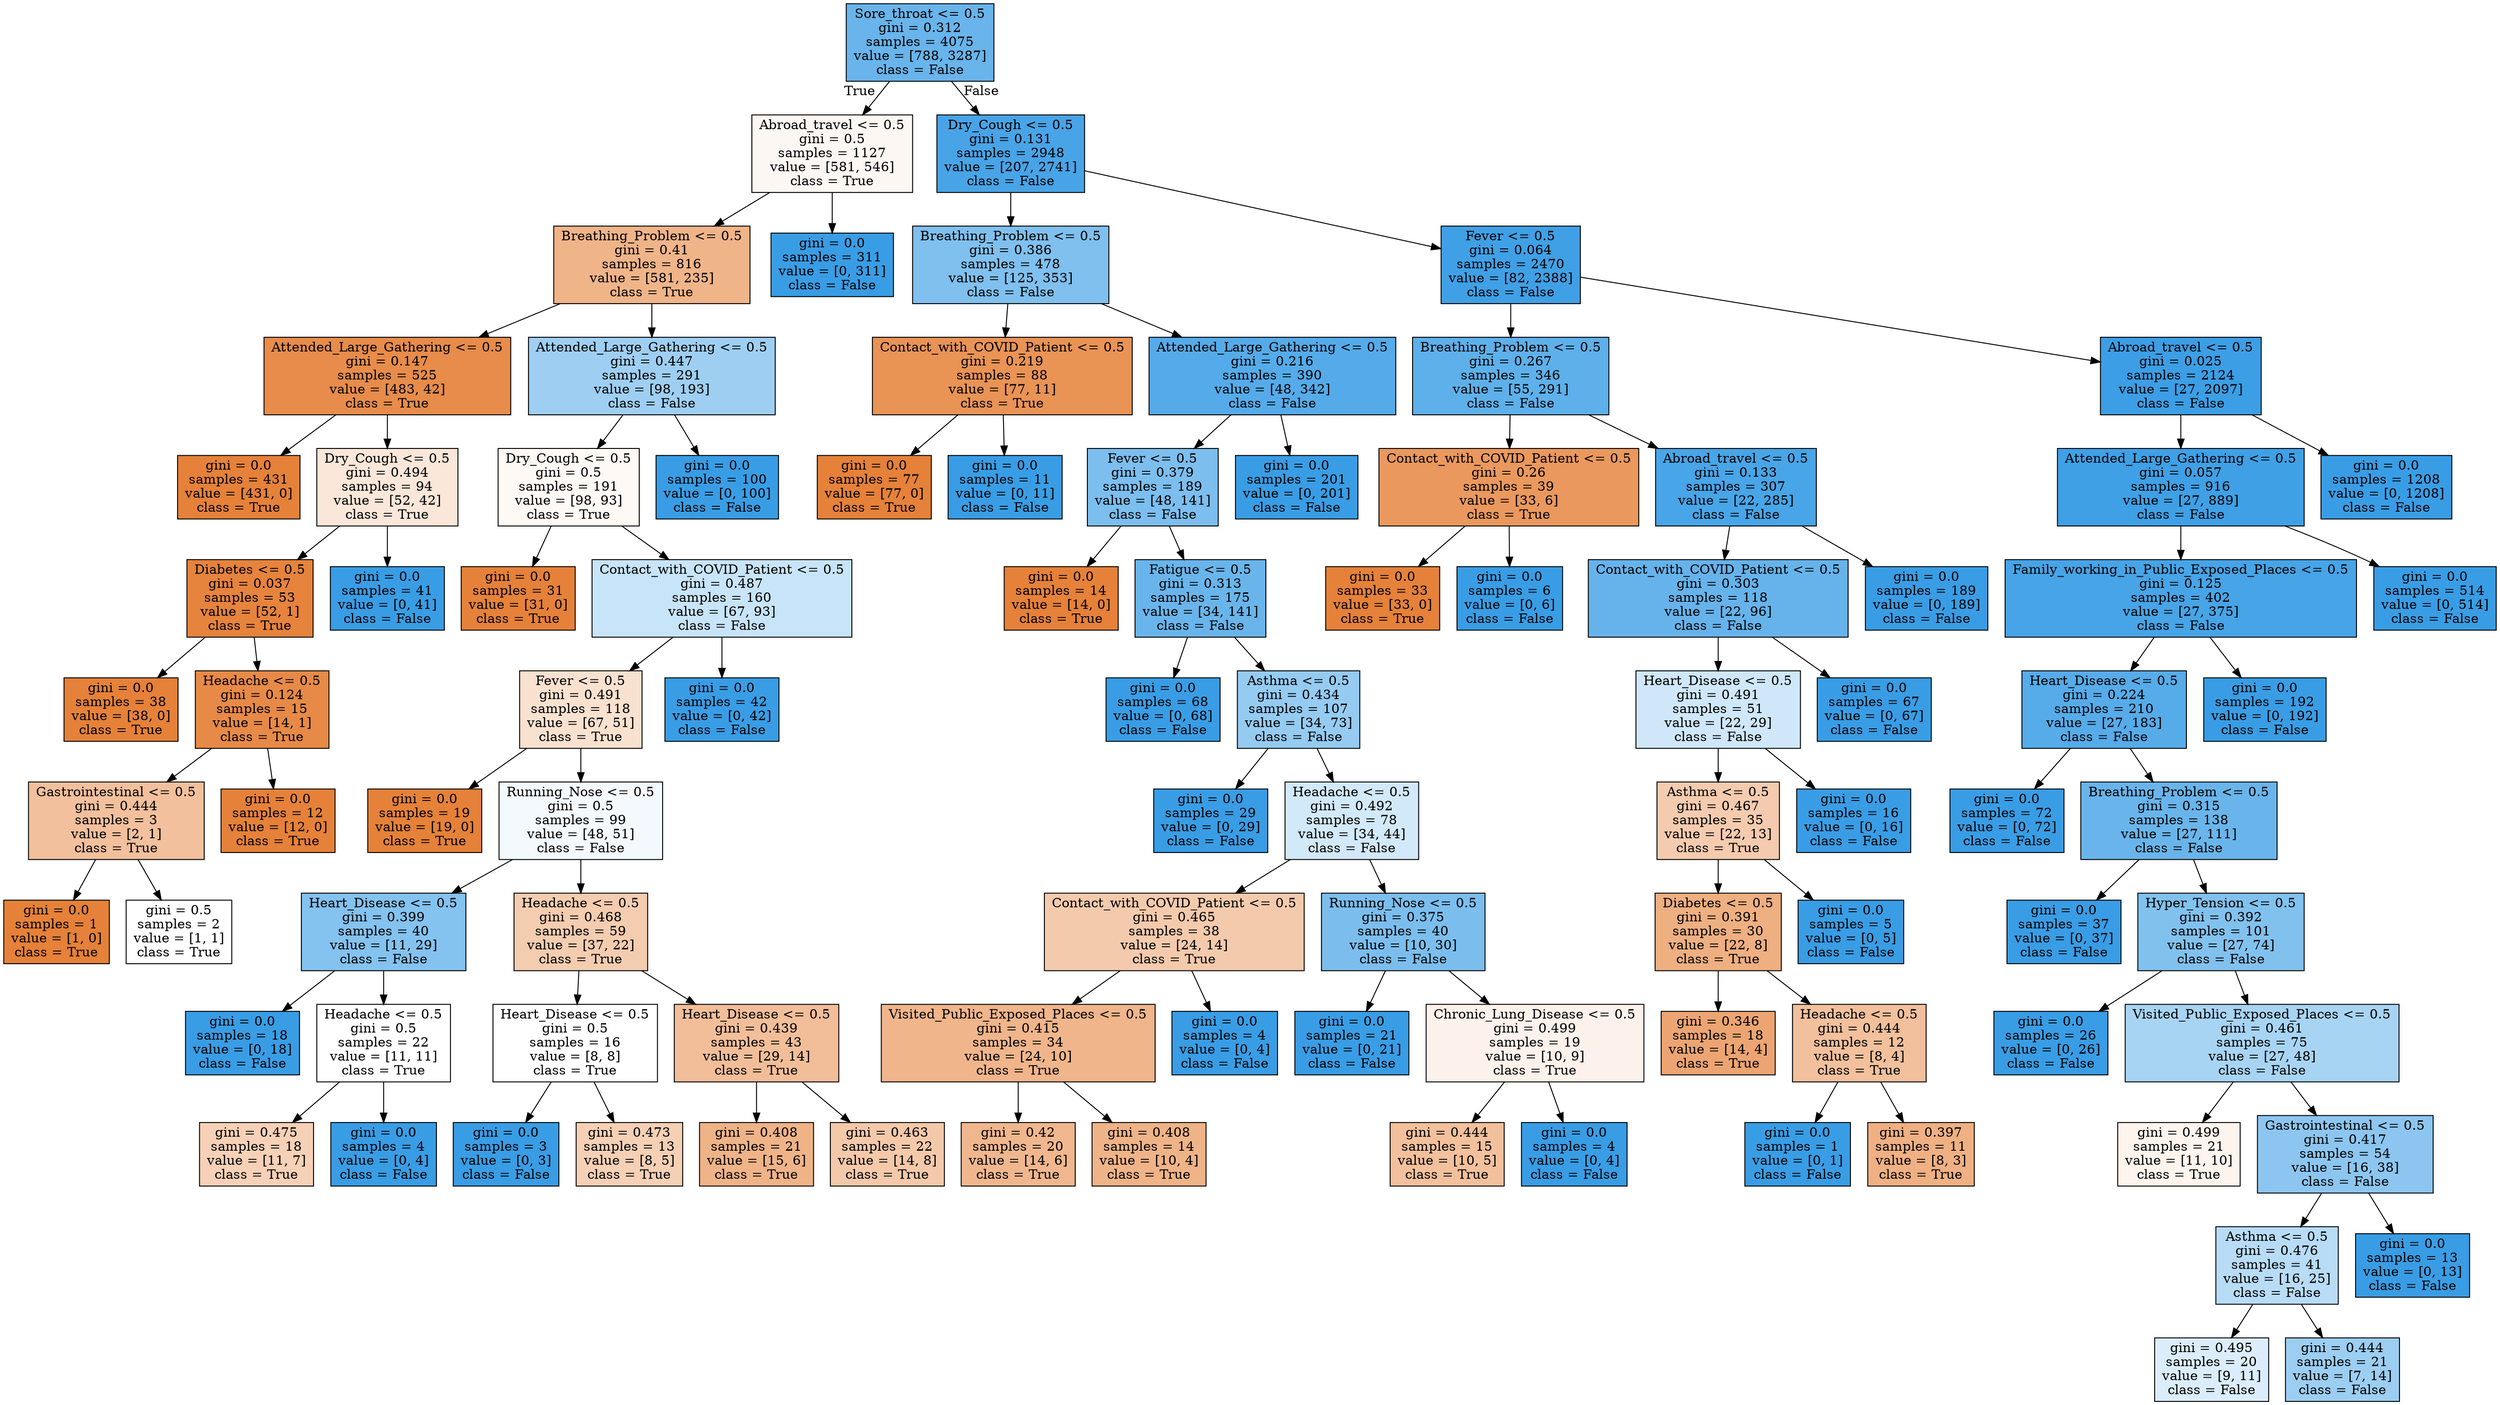 digraph Tree {
node [shape=box, style="filled", color="black"] ;
0 [label="Sore_throat <= 0.5\ngini = 0.312\nsamples = 4075\nvalue = [788, 3287]\nclass = False", fillcolor="#68b4eb"] ;
1 [label="Abroad_travel <= 0.5\ngini = 0.5\nsamples = 1127\nvalue = [581, 546]\nclass = True", fillcolor="#fdf7f3"] ;
0 -> 1 [labeldistance=2.5, labelangle=45, headlabel="True"] ;
2 [label="Breathing_Problem <= 0.5\ngini = 0.41\nsamples = 816\nvalue = [581, 235]\nclass = True", fillcolor="#f0b489"] ;
1 -> 2 ;
3 [label="Attended_Large_Gathering <= 0.5\ngini = 0.147\nsamples = 525\nvalue = [483, 42]\nclass = True", fillcolor="#e78c4a"] ;
2 -> 3 ;
4 [label="gini = 0.0\nsamples = 431\nvalue = [431, 0]\nclass = True", fillcolor="#e58139"] ;
3 -> 4 ;
5 [label="Dry_Cough <= 0.5\ngini = 0.494\nsamples = 94\nvalue = [52, 42]\nclass = True", fillcolor="#fae7d9"] ;
3 -> 5 ;
6 [label="Diabetes <= 0.5\ngini = 0.037\nsamples = 53\nvalue = [52, 1]\nclass = True", fillcolor="#e6833d"] ;
5 -> 6 ;
7 [label="gini = 0.0\nsamples = 38\nvalue = [38, 0]\nclass = True", fillcolor="#e58139"] ;
6 -> 7 ;
8 [label="Headache <= 0.5\ngini = 0.124\nsamples = 15\nvalue = [14, 1]\nclass = True", fillcolor="#e78a47"] ;
6 -> 8 ;
9 [label="Gastrointestinal <= 0.5\ngini = 0.444\nsamples = 3\nvalue = [2, 1]\nclass = True", fillcolor="#f2c09c"] ;
8 -> 9 ;
10 [label="gini = 0.0\nsamples = 1\nvalue = [1, 0]\nclass = True", fillcolor="#e58139"] ;
9 -> 10 ;
11 [label="gini = 0.5\nsamples = 2\nvalue = [1, 1]\nclass = True", fillcolor="#ffffff"] ;
9 -> 11 ;
12 [label="gini = 0.0\nsamples = 12\nvalue = [12, 0]\nclass = True", fillcolor="#e58139"] ;
8 -> 12 ;
13 [label="gini = 0.0\nsamples = 41\nvalue = [0, 41]\nclass = False", fillcolor="#399de5"] ;
5 -> 13 ;
14 [label="Attended_Large_Gathering <= 0.5\ngini = 0.447\nsamples = 291\nvalue = [98, 193]\nclass = False", fillcolor="#9ecff2"] ;
2 -> 14 ;
15 [label="Dry_Cough <= 0.5\ngini = 0.5\nsamples = 191\nvalue = [98, 93]\nclass = True", fillcolor="#fef9f5"] ;
14 -> 15 ;
16 [label="gini = 0.0\nsamples = 31\nvalue = [31, 0]\nclass = True", fillcolor="#e58139"] ;
15 -> 16 ;
17 [label="Contact_with_COVID_Patient <= 0.5\ngini = 0.487\nsamples = 160\nvalue = [67, 93]\nclass = False", fillcolor="#c8e4f8"] ;
15 -> 17 ;
18 [label="Fever <= 0.5\ngini = 0.491\nsamples = 118\nvalue = [67, 51]\nclass = True", fillcolor="#f9e1d0"] ;
17 -> 18 ;
19 [label="gini = 0.0\nsamples = 19\nvalue = [19, 0]\nclass = True", fillcolor="#e58139"] ;
18 -> 19 ;
20 [label="Running_Nose <= 0.5\ngini = 0.5\nsamples = 99\nvalue = [48, 51]\nclass = False", fillcolor="#f3f9fd"] ;
18 -> 20 ;
21 [label="Heart_Disease <= 0.5\ngini = 0.399\nsamples = 40\nvalue = [11, 29]\nclass = False", fillcolor="#84c2ef"] ;
20 -> 21 ;
22 [label="gini = 0.0\nsamples = 18\nvalue = [0, 18]\nclass = False", fillcolor="#399de5"] ;
21 -> 22 ;
23 [label="Headache <= 0.5\ngini = 0.5\nsamples = 22\nvalue = [11, 11]\nclass = True", fillcolor="#ffffff"] ;
21 -> 23 ;
24 [label="gini = 0.475\nsamples = 18\nvalue = [11, 7]\nclass = True", fillcolor="#f6d1b7"] ;
23 -> 24 ;
25 [label="gini = 0.0\nsamples = 4\nvalue = [0, 4]\nclass = False", fillcolor="#399de5"] ;
23 -> 25 ;
26 [label="Headache <= 0.5\ngini = 0.468\nsamples = 59\nvalue = [37, 22]\nclass = True", fillcolor="#f4ccaf"] ;
20 -> 26 ;
27 [label="Heart_Disease <= 0.5\ngini = 0.5\nsamples = 16\nvalue = [8, 8]\nclass = True", fillcolor="#ffffff"] ;
26 -> 27 ;
28 [label="gini = 0.0\nsamples = 3\nvalue = [0, 3]\nclass = False", fillcolor="#399de5"] ;
27 -> 28 ;
29 [label="gini = 0.473\nsamples = 13\nvalue = [8, 5]\nclass = True", fillcolor="#f5d0b5"] ;
27 -> 29 ;
30 [label="Heart_Disease <= 0.5\ngini = 0.439\nsamples = 43\nvalue = [29, 14]\nclass = True", fillcolor="#f2be99"] ;
26 -> 30 ;
31 [label="gini = 0.408\nsamples = 21\nvalue = [15, 6]\nclass = True", fillcolor="#efb388"] ;
30 -> 31 ;
32 [label="gini = 0.463\nsamples = 22\nvalue = [14, 8]\nclass = True", fillcolor="#f4c9aa"] ;
30 -> 32 ;
33 [label="gini = 0.0\nsamples = 42\nvalue = [0, 42]\nclass = False", fillcolor="#399de5"] ;
17 -> 33 ;
34 [label="gini = 0.0\nsamples = 100\nvalue = [0, 100]\nclass = False", fillcolor="#399de5"] ;
14 -> 34 ;
35 [label="gini = 0.0\nsamples = 311\nvalue = [0, 311]\nclass = False", fillcolor="#399de5"] ;
1 -> 35 ;
36 [label="Dry_Cough <= 0.5\ngini = 0.131\nsamples = 2948\nvalue = [207, 2741]\nclass = False", fillcolor="#48a4e7"] ;
0 -> 36 [labeldistance=2.5, labelangle=-45, headlabel="False"] ;
37 [label="Breathing_Problem <= 0.5\ngini = 0.386\nsamples = 478\nvalue = [125, 353]\nclass = False", fillcolor="#7fc0ee"] ;
36 -> 37 ;
38 [label="Contact_with_COVID_Patient <= 0.5\ngini = 0.219\nsamples = 88\nvalue = [77, 11]\nclass = True", fillcolor="#e99355"] ;
37 -> 38 ;
39 [label="gini = 0.0\nsamples = 77\nvalue = [77, 0]\nclass = True", fillcolor="#e58139"] ;
38 -> 39 ;
40 [label="gini = 0.0\nsamples = 11\nvalue = [0, 11]\nclass = False", fillcolor="#399de5"] ;
38 -> 40 ;
41 [label="Attended_Large_Gathering <= 0.5\ngini = 0.216\nsamples = 390\nvalue = [48, 342]\nclass = False", fillcolor="#55abe9"] ;
37 -> 41 ;
42 [label="Fever <= 0.5\ngini = 0.379\nsamples = 189\nvalue = [48, 141]\nclass = False", fillcolor="#7cbeee"] ;
41 -> 42 ;
43 [label="gini = 0.0\nsamples = 14\nvalue = [14, 0]\nclass = True", fillcolor="#e58139"] ;
42 -> 43 ;
44 [label="Fatigue <= 0.5\ngini = 0.313\nsamples = 175\nvalue = [34, 141]\nclass = False", fillcolor="#69b5eb"] ;
42 -> 44 ;
45 [label="gini = 0.0\nsamples = 68\nvalue = [0, 68]\nclass = False", fillcolor="#399de5"] ;
44 -> 45 ;
46 [label="Asthma <= 0.5\ngini = 0.434\nsamples = 107\nvalue = [34, 73]\nclass = False", fillcolor="#95cbf1"] ;
44 -> 46 ;
47 [label="gini = 0.0\nsamples = 29\nvalue = [0, 29]\nclass = False", fillcolor="#399de5"] ;
46 -> 47 ;
48 [label="Headache <= 0.5\ngini = 0.492\nsamples = 78\nvalue = [34, 44]\nclass = False", fillcolor="#d2e9f9"] ;
46 -> 48 ;
49 [label="Contact_with_COVID_Patient <= 0.5\ngini = 0.465\nsamples = 38\nvalue = [24, 14]\nclass = True", fillcolor="#f4caac"] ;
48 -> 49 ;
50 [label="Visited_Public_Exposed_Places <= 0.5\ngini = 0.415\nsamples = 34\nvalue = [24, 10]\nclass = True", fillcolor="#f0b58b"] ;
49 -> 50 ;
51 [label="gini = 0.42\nsamples = 20\nvalue = [14, 6]\nclass = True", fillcolor="#f0b78e"] ;
50 -> 51 ;
52 [label="gini = 0.408\nsamples = 14\nvalue = [10, 4]\nclass = True", fillcolor="#efb388"] ;
50 -> 52 ;
53 [label="gini = 0.0\nsamples = 4\nvalue = [0, 4]\nclass = False", fillcolor="#399de5"] ;
49 -> 53 ;
54 [label="Running_Nose <= 0.5\ngini = 0.375\nsamples = 40\nvalue = [10, 30]\nclass = False", fillcolor="#7bbeee"] ;
48 -> 54 ;
55 [label="gini = 0.0\nsamples = 21\nvalue = [0, 21]\nclass = False", fillcolor="#399de5"] ;
54 -> 55 ;
56 [label="Chronic_Lung_Disease <= 0.5\ngini = 0.499\nsamples = 19\nvalue = [10, 9]\nclass = True", fillcolor="#fcf2eb"] ;
54 -> 56 ;
57 [label="gini = 0.444\nsamples = 15\nvalue = [10, 5]\nclass = True", fillcolor="#f2c09c"] ;
56 -> 57 ;
58 [label="gini = 0.0\nsamples = 4\nvalue = [0, 4]\nclass = False", fillcolor="#399de5"] ;
56 -> 58 ;
59 [label="gini = 0.0\nsamples = 201\nvalue = [0, 201]\nclass = False", fillcolor="#399de5"] ;
41 -> 59 ;
60 [label="Fever <= 0.5\ngini = 0.064\nsamples = 2470\nvalue = [82, 2388]\nclass = False", fillcolor="#40a0e6"] ;
36 -> 60 ;
61 [label="Breathing_Problem <= 0.5\ngini = 0.267\nsamples = 346\nvalue = [55, 291]\nclass = False", fillcolor="#5eb0ea"] ;
60 -> 61 ;
62 [label="Contact_with_COVID_Patient <= 0.5\ngini = 0.26\nsamples = 39\nvalue = [33, 6]\nclass = True", fillcolor="#ea985d"] ;
61 -> 62 ;
63 [label="gini = 0.0\nsamples = 33\nvalue = [33, 0]\nclass = True", fillcolor="#e58139"] ;
62 -> 63 ;
64 [label="gini = 0.0\nsamples = 6\nvalue = [0, 6]\nclass = False", fillcolor="#399de5"] ;
62 -> 64 ;
65 [label="Abroad_travel <= 0.5\ngini = 0.133\nsamples = 307\nvalue = [22, 285]\nclass = False", fillcolor="#48a5e7"] ;
61 -> 65 ;
66 [label="Contact_with_COVID_Patient <= 0.5\ngini = 0.303\nsamples = 118\nvalue = [22, 96]\nclass = False", fillcolor="#66b3eb"] ;
65 -> 66 ;
67 [label="Heart_Disease <= 0.5\ngini = 0.491\nsamples = 51\nvalue = [22, 29]\nclass = False", fillcolor="#cfe7f9"] ;
66 -> 67 ;
68 [label="Asthma <= 0.5\ngini = 0.467\nsamples = 35\nvalue = [22, 13]\nclass = True", fillcolor="#f4cbae"] ;
67 -> 68 ;
69 [label="Diabetes <= 0.5\ngini = 0.391\nsamples = 30\nvalue = [22, 8]\nclass = True", fillcolor="#eeaf81"] ;
68 -> 69 ;
70 [label="gini = 0.346\nsamples = 18\nvalue = [14, 4]\nclass = True", fillcolor="#eca572"] ;
69 -> 70 ;
71 [label="Headache <= 0.5\ngini = 0.444\nsamples = 12\nvalue = [8, 4]\nclass = True", fillcolor="#f2c09c"] ;
69 -> 71 ;
72 [label="gini = 0.0\nsamples = 1\nvalue = [0, 1]\nclass = False", fillcolor="#399de5"] ;
71 -> 72 ;
73 [label="gini = 0.397\nsamples = 11\nvalue = [8, 3]\nclass = True", fillcolor="#efb083"] ;
71 -> 73 ;
74 [label="gini = 0.0\nsamples = 5\nvalue = [0, 5]\nclass = False", fillcolor="#399de5"] ;
68 -> 74 ;
75 [label="gini = 0.0\nsamples = 16\nvalue = [0, 16]\nclass = False", fillcolor="#399de5"] ;
67 -> 75 ;
76 [label="gini = 0.0\nsamples = 67\nvalue = [0, 67]\nclass = False", fillcolor="#399de5"] ;
66 -> 76 ;
77 [label="gini = 0.0\nsamples = 189\nvalue = [0, 189]\nclass = False", fillcolor="#399de5"] ;
65 -> 77 ;
78 [label="Abroad_travel <= 0.5\ngini = 0.025\nsamples = 2124\nvalue = [27, 2097]\nclass = False", fillcolor="#3c9ee5"] ;
60 -> 78 ;
79 [label="Attended_Large_Gathering <= 0.5\ngini = 0.057\nsamples = 916\nvalue = [27, 889]\nclass = False", fillcolor="#3fa0e6"] ;
78 -> 79 ;
80 [label="Family_working_in_Public_Exposed_Places <= 0.5\ngini = 0.125\nsamples = 402\nvalue = [27, 375]\nclass = False", fillcolor="#47a4e7"] ;
79 -> 80 ;
81 [label="Heart_Disease <= 0.5\ngini = 0.224\nsamples = 210\nvalue = [27, 183]\nclass = False", fillcolor="#56abe9"] ;
80 -> 81 ;
82 [label="gini = 0.0\nsamples = 72\nvalue = [0, 72]\nclass = False", fillcolor="#399de5"] ;
81 -> 82 ;
83 [label="Breathing_Problem <= 0.5\ngini = 0.315\nsamples = 138\nvalue = [27, 111]\nclass = False", fillcolor="#69b5eb"] ;
81 -> 83 ;
84 [label="gini = 0.0\nsamples = 37\nvalue = [0, 37]\nclass = False", fillcolor="#399de5"] ;
83 -> 84 ;
85 [label="Hyper_Tension <= 0.5\ngini = 0.392\nsamples = 101\nvalue = [27, 74]\nclass = False", fillcolor="#81c1ee"] ;
83 -> 85 ;
86 [label="gini = 0.0\nsamples = 26\nvalue = [0, 26]\nclass = False", fillcolor="#399de5"] ;
85 -> 86 ;
87 [label="Visited_Public_Exposed_Places <= 0.5\ngini = 0.461\nsamples = 75\nvalue = [27, 48]\nclass = False", fillcolor="#a8d4f4"] ;
85 -> 87 ;
88 [label="gini = 0.499\nsamples = 21\nvalue = [11, 10]\nclass = True", fillcolor="#fdf4ed"] ;
87 -> 88 ;
89 [label="Gastrointestinal <= 0.5\ngini = 0.417\nsamples = 54\nvalue = [16, 38]\nclass = False", fillcolor="#8cc6f0"] ;
87 -> 89 ;
90 [label="Asthma <= 0.5\ngini = 0.476\nsamples = 41\nvalue = [16, 25]\nclass = False", fillcolor="#b8dcf6"] ;
89 -> 90 ;
91 [label="gini = 0.495\nsamples = 20\nvalue = [9, 11]\nclass = False", fillcolor="#dbedfa"] ;
90 -> 91 ;
92 [label="gini = 0.444\nsamples = 21\nvalue = [7, 14]\nclass = False", fillcolor="#9ccef2"] ;
90 -> 92 ;
93 [label="gini = 0.0\nsamples = 13\nvalue = [0, 13]\nclass = False", fillcolor="#399de5"] ;
89 -> 93 ;
94 [label="gini = 0.0\nsamples = 192\nvalue = [0, 192]\nclass = False", fillcolor="#399de5"] ;
80 -> 94 ;
95 [label="gini = 0.0\nsamples = 514\nvalue = [0, 514]\nclass = False", fillcolor="#399de5"] ;
79 -> 95 ;
96 [label="gini = 0.0\nsamples = 1208\nvalue = [0, 1208]\nclass = False", fillcolor="#399de5"] ;
78 -> 96 ;
}